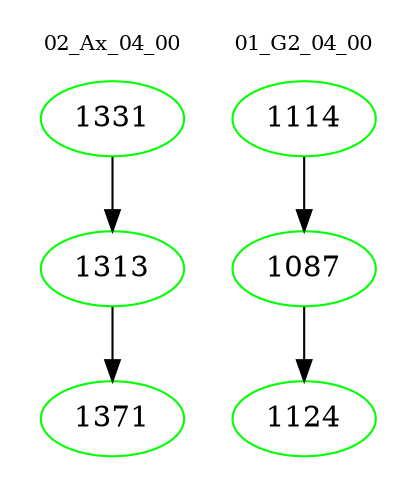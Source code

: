 digraph{
subgraph cluster_0 {
color = white
label = "02_Ax_04_00";
fontsize=10;
T0_1331 [label="1331", color="green"]
T0_1331 -> T0_1313 [color="black"]
T0_1313 [label="1313", color="green"]
T0_1313 -> T0_1371 [color="black"]
T0_1371 [label="1371", color="green"]
}
subgraph cluster_1 {
color = white
label = "01_G2_04_00";
fontsize=10;
T1_1114 [label="1114", color="green"]
T1_1114 -> T1_1087 [color="black"]
T1_1087 [label="1087", color="green"]
T1_1087 -> T1_1124 [color="black"]
T1_1124 [label="1124", color="green"]
}
}
